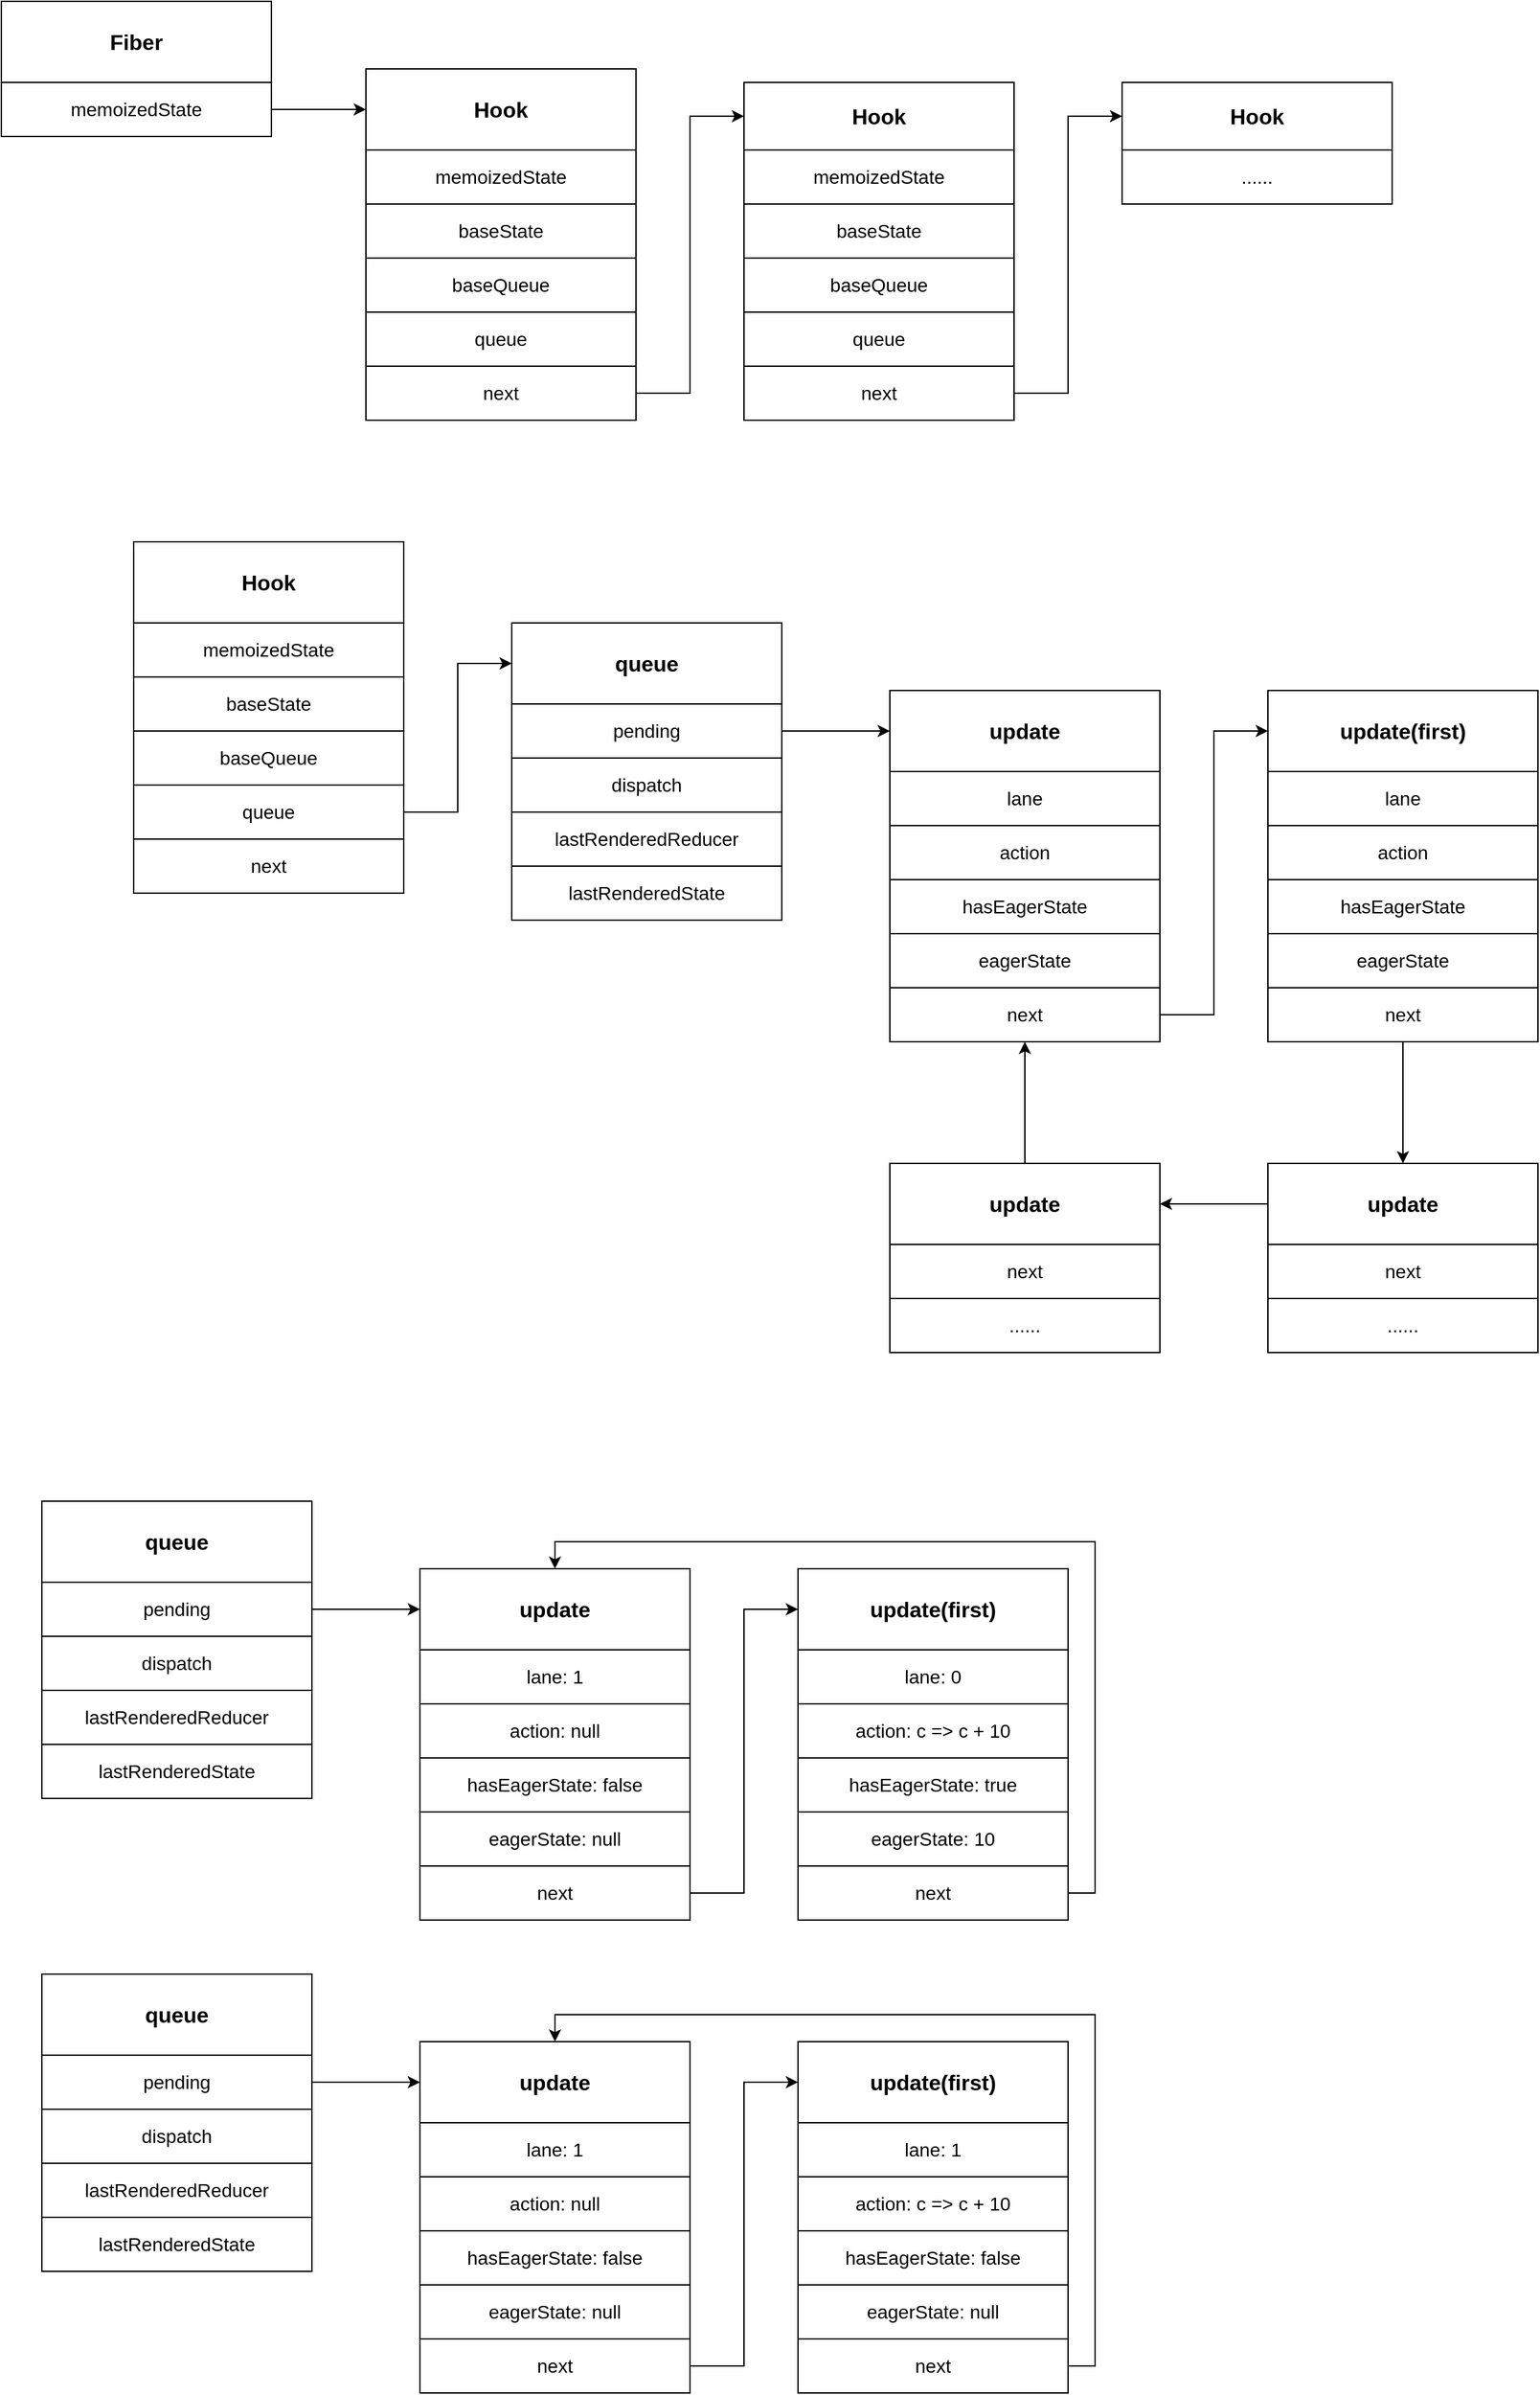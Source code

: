 <mxfile version="16.1.0" type="github">
  <diagram id="wmQCY8qJL-dyslhDrxCW" name="Page-1">
    <mxGraphModel dx="1248" dy="804" grid="0" gridSize="10" guides="1" tooltips="1" connect="1" arrows="1" fold="1" page="1" pageScale="1" pageWidth="2339" pageHeight="3300" math="0" shadow="0">
      <root>
        <mxCell id="0" />
        <mxCell id="1" parent="0" />
        <mxCell id="0jPFI7pGjnbCgKfN27kb-1" value="Fiber" style="rounded=0;whiteSpace=wrap;html=1;verticalAlign=middle;fontSize=16;fontStyle=1" parent="1" vertex="1">
          <mxGeometry x="10" y="220" width="200" height="60" as="geometry" />
        </mxCell>
        <mxCell id="0jPFI7pGjnbCgKfN27kb-62" style="edgeStyle=orthogonalEdgeStyle;rounded=0;orthogonalLoop=1;jettySize=auto;html=1;exitX=1;exitY=0.5;exitDx=0;exitDy=0;entryX=0;entryY=0.5;entryDx=0;entryDy=0;fontSize=14;" parent="1" source="0jPFI7pGjnbCgKfN27kb-2" target="0jPFI7pGjnbCgKfN27kb-5" edge="1">
          <mxGeometry relative="1" as="geometry" />
        </mxCell>
        <mxCell id="0jPFI7pGjnbCgKfN27kb-2" value="memoizedState" style="rounded=0;whiteSpace=wrap;html=1;fontSize=14;" parent="1" vertex="1">
          <mxGeometry x="10" y="280" width="200" height="40" as="geometry" />
        </mxCell>
        <mxCell id="0jPFI7pGjnbCgKfN27kb-5" value="Hook" style="rounded=0;whiteSpace=wrap;html=1;verticalAlign=middle;fontSize=16;fontStyle=1" parent="1" vertex="1">
          <mxGeometry x="280" y="270" width="200" height="60" as="geometry" />
        </mxCell>
        <mxCell id="0jPFI7pGjnbCgKfN27kb-6" value="memoizedState" style="rounded=0;whiteSpace=wrap;html=1;fontSize=14;" parent="1" vertex="1">
          <mxGeometry x="280" y="330" width="200" height="40" as="geometry" />
        </mxCell>
        <mxCell id="0jPFI7pGjnbCgKfN27kb-52" value="baseState" style="rounded=0;whiteSpace=wrap;html=1;fontSize=14;" parent="1" vertex="1">
          <mxGeometry x="280" y="370" width="200" height="40" as="geometry" />
        </mxCell>
        <mxCell id="0jPFI7pGjnbCgKfN27kb-53" value="baseQueue" style="rounded=0;whiteSpace=wrap;html=1;fontSize=14;" parent="1" vertex="1">
          <mxGeometry x="280" y="410" width="200" height="40" as="geometry" />
        </mxCell>
        <mxCell id="0jPFI7pGjnbCgKfN27kb-54" value="queue" style="rounded=0;whiteSpace=wrap;html=1;fontSize=14;" parent="1" vertex="1">
          <mxGeometry x="280" y="450" width="200" height="40" as="geometry" />
        </mxCell>
        <mxCell id="0jPFI7pGjnbCgKfN27kb-63" style="edgeStyle=orthogonalEdgeStyle;rounded=0;orthogonalLoop=1;jettySize=auto;html=1;exitX=1;exitY=0.5;exitDx=0;exitDy=0;entryX=0;entryY=0.5;entryDx=0;entryDy=0;fontSize=14;" parent="1" source="0jPFI7pGjnbCgKfN27kb-55" target="0jPFI7pGjnbCgKfN27kb-56" edge="1">
          <mxGeometry relative="1" as="geometry" />
        </mxCell>
        <mxCell id="0jPFI7pGjnbCgKfN27kb-55" value="next" style="rounded=0;whiteSpace=wrap;html=1;fontSize=14;" parent="1" vertex="1">
          <mxGeometry x="280" y="490" width="200" height="40" as="geometry" />
        </mxCell>
        <mxCell id="0jPFI7pGjnbCgKfN27kb-56" value="Hook" style="rounded=0;whiteSpace=wrap;html=1;verticalAlign=middle;fontSize=16;fontStyle=1" parent="1" vertex="1">
          <mxGeometry x="560" y="280" width="200" height="50" as="geometry" />
        </mxCell>
        <mxCell id="0jPFI7pGjnbCgKfN27kb-57" value="memoizedState" style="rounded=0;whiteSpace=wrap;html=1;fontSize=14;" parent="1" vertex="1">
          <mxGeometry x="560" y="330" width="200" height="40" as="geometry" />
        </mxCell>
        <mxCell id="0jPFI7pGjnbCgKfN27kb-58" value="baseState" style="rounded=0;whiteSpace=wrap;html=1;fontSize=14;" parent="1" vertex="1">
          <mxGeometry x="560" y="370" width="200" height="40" as="geometry" />
        </mxCell>
        <mxCell id="0jPFI7pGjnbCgKfN27kb-59" value="baseQueue" style="rounded=0;whiteSpace=wrap;html=1;fontSize=14;" parent="1" vertex="1">
          <mxGeometry x="560" y="410" width="200" height="40" as="geometry" />
        </mxCell>
        <mxCell id="0jPFI7pGjnbCgKfN27kb-60" value="queue" style="rounded=0;whiteSpace=wrap;html=1;fontSize=14;" parent="1" vertex="1">
          <mxGeometry x="560" y="450" width="200" height="40" as="geometry" />
        </mxCell>
        <mxCell id="0jPFI7pGjnbCgKfN27kb-70" style="edgeStyle=orthogonalEdgeStyle;rounded=0;orthogonalLoop=1;jettySize=auto;html=1;exitX=1;exitY=0.5;exitDx=0;exitDy=0;entryX=0;entryY=0.5;entryDx=0;entryDy=0;fontSize=14;" parent="1" source="0jPFI7pGjnbCgKfN27kb-61" target="0jPFI7pGjnbCgKfN27kb-64" edge="1">
          <mxGeometry relative="1" as="geometry" />
        </mxCell>
        <mxCell id="0jPFI7pGjnbCgKfN27kb-61" value="next" style="rounded=0;whiteSpace=wrap;html=1;fontSize=14;" parent="1" vertex="1">
          <mxGeometry x="560" y="490" width="200" height="40" as="geometry" />
        </mxCell>
        <mxCell id="0jPFI7pGjnbCgKfN27kb-64" value="Hook" style="rounded=0;whiteSpace=wrap;html=1;verticalAlign=middle;fontSize=16;fontStyle=1" parent="1" vertex="1">
          <mxGeometry x="840" y="280" width="200" height="50" as="geometry" />
        </mxCell>
        <mxCell id="0jPFI7pGjnbCgKfN27kb-65" value="......" style="rounded=0;whiteSpace=wrap;html=1;fontSize=14;" parent="1" vertex="1">
          <mxGeometry x="840" y="330" width="200" height="40" as="geometry" />
        </mxCell>
        <mxCell id="YZ4KDMcBU5Q-6lFASi-J-4" value="queue" style="rounded=0;whiteSpace=wrap;html=1;verticalAlign=middle;fontSize=16;fontStyle=1" parent="1" vertex="1">
          <mxGeometry x="388" y="680" width="200" height="60" as="geometry" />
        </mxCell>
        <mxCell id="YZ4KDMcBU5Q-6lFASi-J-5" style="edgeStyle=orthogonalEdgeStyle;rounded=0;orthogonalLoop=1;jettySize=auto;html=1;exitX=1;exitY=0.5;exitDx=0;exitDy=0;entryX=0;entryY=0.5;entryDx=0;entryDy=0;fontSize=14;" parent="1" source="YZ4KDMcBU5Q-6lFASi-J-6" target="YZ4KDMcBU5Q-6lFASi-J-7" edge="1">
          <mxGeometry relative="1" as="geometry" />
        </mxCell>
        <mxCell id="YZ4KDMcBU5Q-6lFASi-J-6" value="pending" style="rounded=0;whiteSpace=wrap;html=1;fontSize=14;" parent="1" vertex="1">
          <mxGeometry x="388" y="740" width="200" height="40" as="geometry" />
        </mxCell>
        <mxCell id="YZ4KDMcBU5Q-6lFASi-J-7" value="update" style="rounded=0;whiteSpace=wrap;html=1;verticalAlign=middle;fontSize=16;fontStyle=1" parent="1" vertex="1">
          <mxGeometry x="668" y="730" width="200" height="60" as="geometry" />
        </mxCell>
        <mxCell id="YZ4KDMcBU5Q-6lFASi-J-8" value="action" style="rounded=0;whiteSpace=wrap;html=1;fontSize=14;" parent="1" vertex="1">
          <mxGeometry x="668" y="830" width="200" height="40" as="geometry" />
        </mxCell>
        <mxCell id="YZ4KDMcBU5Q-6lFASi-J-9" value="hasEagerState" style="rounded=0;whiteSpace=wrap;html=1;fontSize=14;" parent="1" vertex="1">
          <mxGeometry x="668" y="870" width="200" height="40" as="geometry" />
        </mxCell>
        <mxCell id="YZ4KDMcBU5Q-6lFASi-J-10" value="eagerState" style="rounded=0;whiteSpace=wrap;html=1;fontSize=14;" parent="1" vertex="1">
          <mxGeometry x="668" y="910" width="200" height="40" as="geometry" />
        </mxCell>
        <mxCell id="OQ-GW6IakOBJYMvynz-n-18" style="edgeStyle=orthogonalEdgeStyle;rounded=0;orthogonalLoop=1;jettySize=auto;html=1;exitX=1;exitY=0.5;exitDx=0;exitDy=0;entryX=0;entryY=0.5;entryDx=0;entryDy=0;" edge="1" parent="1" source="YZ4KDMcBU5Q-6lFASi-J-11" target="OQ-GW6IakOBJYMvynz-n-2">
          <mxGeometry relative="1" as="geometry" />
        </mxCell>
        <mxCell id="YZ4KDMcBU5Q-6lFASi-J-11" value="next" style="rounded=0;whiteSpace=wrap;html=1;fontSize=14;" parent="1" vertex="1">
          <mxGeometry x="668" y="950" width="200" height="40" as="geometry" />
        </mxCell>
        <mxCell id="YZ4KDMcBU5Q-6lFASi-J-25" value="dispatch" style="rounded=0;whiteSpace=wrap;html=1;fontSize=14;" parent="1" vertex="1">
          <mxGeometry x="388" y="780" width="200" height="40" as="geometry" />
        </mxCell>
        <mxCell id="YZ4KDMcBU5Q-6lFASi-J-26" value="lastRenderedReducer" style="rounded=0;whiteSpace=wrap;html=1;fontSize=14;" parent="1" vertex="1">
          <mxGeometry x="388" y="820" width="200" height="40" as="geometry" />
        </mxCell>
        <mxCell id="YZ4KDMcBU5Q-6lFASi-J-27" value="lastRenderedState" style="rounded=0;whiteSpace=wrap;html=1;fontSize=14;" parent="1" vertex="1">
          <mxGeometry x="388" y="860" width="200" height="40" as="geometry" />
        </mxCell>
        <mxCell id="OQ-GW6IakOBJYMvynz-n-1" value="lane" style="rounded=0;whiteSpace=wrap;html=1;fontSize=14;" vertex="1" parent="1">
          <mxGeometry x="668" y="790" width="200" height="40" as="geometry" />
        </mxCell>
        <mxCell id="OQ-GW6IakOBJYMvynz-n-2" value="update(first)" style="rounded=0;whiteSpace=wrap;html=1;verticalAlign=middle;fontSize=16;fontStyle=1" vertex="1" parent="1">
          <mxGeometry x="948" y="730" width="200" height="60" as="geometry" />
        </mxCell>
        <mxCell id="OQ-GW6IakOBJYMvynz-n-3" value="action" style="rounded=0;whiteSpace=wrap;html=1;fontSize=14;" vertex="1" parent="1">
          <mxGeometry x="948" y="830" width="200" height="40" as="geometry" />
        </mxCell>
        <mxCell id="OQ-GW6IakOBJYMvynz-n-4" value="hasEagerState" style="rounded=0;whiteSpace=wrap;html=1;fontSize=14;" vertex="1" parent="1">
          <mxGeometry x="948" y="870" width="200" height="40" as="geometry" />
        </mxCell>
        <mxCell id="OQ-GW6IakOBJYMvynz-n-5" value="eagerState" style="rounded=0;whiteSpace=wrap;html=1;fontSize=14;" vertex="1" parent="1">
          <mxGeometry x="948" y="910" width="200" height="40" as="geometry" />
        </mxCell>
        <mxCell id="OQ-GW6IakOBJYMvynz-n-22" style="edgeStyle=orthogonalEdgeStyle;rounded=0;orthogonalLoop=1;jettySize=auto;html=1;exitX=0.5;exitY=1;exitDx=0;exitDy=0;entryX=0.5;entryY=0;entryDx=0;entryDy=0;" edge="1" parent="1" source="OQ-GW6IakOBJYMvynz-n-6" target="OQ-GW6IakOBJYMvynz-n-15">
          <mxGeometry relative="1" as="geometry" />
        </mxCell>
        <mxCell id="OQ-GW6IakOBJYMvynz-n-6" value="next" style="rounded=0;whiteSpace=wrap;html=1;fontSize=14;" vertex="1" parent="1">
          <mxGeometry x="948" y="950" width="200" height="40" as="geometry" />
        </mxCell>
        <mxCell id="OQ-GW6IakOBJYMvynz-n-7" value="lane" style="rounded=0;whiteSpace=wrap;html=1;fontSize=14;" vertex="1" parent="1">
          <mxGeometry x="948" y="790" width="200" height="40" as="geometry" />
        </mxCell>
        <mxCell id="OQ-GW6IakOBJYMvynz-n-21" style="edgeStyle=orthogonalEdgeStyle;rounded=0;orthogonalLoop=1;jettySize=auto;html=1;exitX=0.5;exitY=0;exitDx=0;exitDy=0;entryX=0.5;entryY=1;entryDx=0;entryDy=0;" edge="1" parent="1" source="OQ-GW6IakOBJYMvynz-n-8" target="YZ4KDMcBU5Q-6lFASi-J-11">
          <mxGeometry relative="1" as="geometry" />
        </mxCell>
        <mxCell id="OQ-GW6IakOBJYMvynz-n-8" value="update" style="rounded=0;whiteSpace=wrap;html=1;verticalAlign=middle;fontSize=16;fontStyle=1" vertex="1" parent="1">
          <mxGeometry x="668" y="1080" width="200" height="60" as="geometry" />
        </mxCell>
        <mxCell id="OQ-GW6IakOBJYMvynz-n-12" value="next" style="rounded=0;whiteSpace=wrap;html=1;fontSize=14;" vertex="1" parent="1">
          <mxGeometry x="668" y="1140" width="200" height="40" as="geometry" />
        </mxCell>
        <mxCell id="OQ-GW6IakOBJYMvynz-n-14" value="......" style="rounded=0;whiteSpace=wrap;html=1;fontSize=14;" vertex="1" parent="1">
          <mxGeometry x="668" y="1180" width="200" height="40" as="geometry" />
        </mxCell>
        <mxCell id="OQ-GW6IakOBJYMvynz-n-20" style="edgeStyle=orthogonalEdgeStyle;rounded=0;orthogonalLoop=1;jettySize=auto;html=1;exitX=0;exitY=0.5;exitDx=0;exitDy=0;entryX=1;entryY=0.5;entryDx=0;entryDy=0;" edge="1" parent="1" source="OQ-GW6IakOBJYMvynz-n-15" target="OQ-GW6IakOBJYMvynz-n-8">
          <mxGeometry relative="1" as="geometry" />
        </mxCell>
        <mxCell id="OQ-GW6IakOBJYMvynz-n-15" value="update" style="rounded=0;whiteSpace=wrap;html=1;verticalAlign=middle;fontSize=16;fontStyle=1" vertex="1" parent="1">
          <mxGeometry x="948" y="1080" width="200" height="60" as="geometry" />
        </mxCell>
        <mxCell id="OQ-GW6IakOBJYMvynz-n-16" value="next" style="rounded=0;whiteSpace=wrap;html=1;fontSize=14;" vertex="1" parent="1">
          <mxGeometry x="948" y="1140" width="200" height="40" as="geometry" />
        </mxCell>
        <mxCell id="OQ-GW6IakOBJYMvynz-n-17" value="......" style="rounded=0;whiteSpace=wrap;html=1;fontSize=14;" vertex="1" parent="1">
          <mxGeometry x="948" y="1180" width="200" height="40" as="geometry" />
        </mxCell>
        <mxCell id="OQ-GW6IakOBJYMvynz-n-23" value="queue" style="rounded=0;whiteSpace=wrap;html=1;verticalAlign=middle;fontSize=16;fontStyle=1" vertex="1" parent="1">
          <mxGeometry x="40" y="1330" width="200" height="60" as="geometry" />
        </mxCell>
        <mxCell id="OQ-GW6IakOBJYMvynz-n-24" style="edgeStyle=orthogonalEdgeStyle;rounded=0;orthogonalLoop=1;jettySize=auto;html=1;exitX=1;exitY=0.5;exitDx=0;exitDy=0;entryX=0;entryY=0.5;entryDx=0;entryDy=0;fontSize=14;" edge="1" parent="1" source="OQ-GW6IakOBJYMvynz-n-25" target="OQ-GW6IakOBJYMvynz-n-26">
          <mxGeometry relative="1" as="geometry" />
        </mxCell>
        <mxCell id="OQ-GW6IakOBJYMvynz-n-25" value="pending" style="rounded=0;whiteSpace=wrap;html=1;fontSize=14;" vertex="1" parent="1">
          <mxGeometry x="40" y="1390" width="200" height="40" as="geometry" />
        </mxCell>
        <mxCell id="OQ-GW6IakOBJYMvynz-n-26" value="update" style="rounded=0;whiteSpace=wrap;html=1;verticalAlign=middle;fontSize=16;fontStyle=1" vertex="1" parent="1">
          <mxGeometry x="320" y="1380" width="200" height="60" as="geometry" />
        </mxCell>
        <mxCell id="OQ-GW6IakOBJYMvynz-n-27" value="action: null" style="rounded=0;whiteSpace=wrap;html=1;fontSize=14;" vertex="1" parent="1">
          <mxGeometry x="320" y="1480" width="200" height="40" as="geometry" />
        </mxCell>
        <mxCell id="OQ-GW6IakOBJYMvynz-n-28" value="hasEagerState: false" style="rounded=0;whiteSpace=wrap;html=1;fontSize=14;" vertex="1" parent="1">
          <mxGeometry x="320" y="1520" width="200" height="40" as="geometry" />
        </mxCell>
        <mxCell id="OQ-GW6IakOBJYMvynz-n-29" value="eagerState: null" style="rounded=0;whiteSpace=wrap;html=1;fontSize=14;" vertex="1" parent="1">
          <mxGeometry x="320" y="1560" width="200" height="40" as="geometry" />
        </mxCell>
        <mxCell id="OQ-GW6IakOBJYMvynz-n-30" style="edgeStyle=orthogonalEdgeStyle;rounded=0;orthogonalLoop=1;jettySize=auto;html=1;exitX=1;exitY=0.5;exitDx=0;exitDy=0;entryX=0;entryY=0.5;entryDx=0;entryDy=0;" edge="1" parent="1" source="OQ-GW6IakOBJYMvynz-n-31" target="OQ-GW6IakOBJYMvynz-n-36">
          <mxGeometry relative="1" as="geometry" />
        </mxCell>
        <mxCell id="OQ-GW6IakOBJYMvynz-n-31" value="next" style="rounded=0;whiteSpace=wrap;html=1;fontSize=14;" vertex="1" parent="1">
          <mxGeometry x="320" y="1600" width="200" height="40" as="geometry" />
        </mxCell>
        <mxCell id="OQ-GW6IakOBJYMvynz-n-32" value="dispatch" style="rounded=0;whiteSpace=wrap;html=1;fontSize=14;" vertex="1" parent="1">
          <mxGeometry x="40" y="1430" width="200" height="40" as="geometry" />
        </mxCell>
        <mxCell id="OQ-GW6IakOBJYMvynz-n-33" value="lastRenderedReducer" style="rounded=0;whiteSpace=wrap;html=1;fontSize=14;" vertex="1" parent="1">
          <mxGeometry x="40" y="1470" width="200" height="40" as="geometry" />
        </mxCell>
        <mxCell id="OQ-GW6IakOBJYMvynz-n-34" value="lastRenderedState" style="rounded=0;whiteSpace=wrap;html=1;fontSize=14;" vertex="1" parent="1">
          <mxGeometry x="40" y="1510" width="200" height="40" as="geometry" />
        </mxCell>
        <mxCell id="OQ-GW6IakOBJYMvynz-n-35" value="lane: 1" style="rounded=0;whiteSpace=wrap;html=1;fontSize=14;" vertex="1" parent="1">
          <mxGeometry x="320" y="1440" width="200" height="40" as="geometry" />
        </mxCell>
        <mxCell id="OQ-GW6IakOBJYMvynz-n-36" value="update(first)" style="rounded=0;whiteSpace=wrap;html=1;verticalAlign=middle;fontSize=16;fontStyle=1" vertex="1" parent="1">
          <mxGeometry x="600" y="1380" width="200" height="60" as="geometry" />
        </mxCell>
        <mxCell id="OQ-GW6IakOBJYMvynz-n-37" value="action: c =&amp;gt; c + 10" style="rounded=0;whiteSpace=wrap;html=1;fontSize=14;" vertex="1" parent="1">
          <mxGeometry x="600" y="1480" width="200" height="40" as="geometry" />
        </mxCell>
        <mxCell id="OQ-GW6IakOBJYMvynz-n-38" value="hasEagerState: true" style="rounded=0;whiteSpace=wrap;html=1;fontSize=14;" vertex="1" parent="1">
          <mxGeometry x="600" y="1520" width="200" height="40" as="geometry" />
        </mxCell>
        <mxCell id="OQ-GW6IakOBJYMvynz-n-39" value="eagerState: 10" style="rounded=0;whiteSpace=wrap;html=1;fontSize=14;" vertex="1" parent="1">
          <mxGeometry x="600" y="1560" width="200" height="40" as="geometry" />
        </mxCell>
        <mxCell id="OQ-GW6IakOBJYMvynz-n-51" style="edgeStyle=orthogonalEdgeStyle;rounded=0;orthogonalLoop=1;jettySize=auto;html=1;exitX=1;exitY=0.5;exitDx=0;exitDy=0;entryX=0.5;entryY=0;entryDx=0;entryDy=0;" edge="1" parent="1" source="OQ-GW6IakOBJYMvynz-n-41" target="OQ-GW6IakOBJYMvynz-n-26">
          <mxGeometry relative="1" as="geometry" />
        </mxCell>
        <mxCell id="OQ-GW6IakOBJYMvynz-n-41" value="next" style="rounded=0;whiteSpace=wrap;html=1;fontSize=14;" vertex="1" parent="1">
          <mxGeometry x="600" y="1600" width="200" height="40" as="geometry" />
        </mxCell>
        <mxCell id="OQ-GW6IakOBJYMvynz-n-42" value="lane: 0" style="rounded=0;whiteSpace=wrap;html=1;fontSize=14;" vertex="1" parent="1">
          <mxGeometry x="600" y="1440" width="200" height="40" as="geometry" />
        </mxCell>
        <mxCell id="OQ-GW6IakOBJYMvynz-n-52" value="queue" style="rounded=0;whiteSpace=wrap;html=1;verticalAlign=middle;fontSize=16;fontStyle=1" vertex="1" parent="1">
          <mxGeometry x="40" y="1680" width="200" height="60" as="geometry" />
        </mxCell>
        <mxCell id="OQ-GW6IakOBJYMvynz-n-53" style="edgeStyle=orthogonalEdgeStyle;rounded=0;orthogonalLoop=1;jettySize=auto;html=1;exitX=1;exitY=0.5;exitDx=0;exitDy=0;entryX=0;entryY=0.5;entryDx=0;entryDy=0;fontSize=14;" edge="1" parent="1" source="OQ-GW6IakOBJYMvynz-n-54" target="OQ-GW6IakOBJYMvynz-n-55">
          <mxGeometry relative="1" as="geometry" />
        </mxCell>
        <mxCell id="OQ-GW6IakOBJYMvynz-n-54" value="pending" style="rounded=0;whiteSpace=wrap;html=1;fontSize=14;" vertex="1" parent="1">
          <mxGeometry x="40" y="1740" width="200" height="40" as="geometry" />
        </mxCell>
        <mxCell id="OQ-GW6IakOBJYMvynz-n-55" value="update" style="rounded=0;whiteSpace=wrap;html=1;verticalAlign=middle;fontSize=16;fontStyle=1" vertex="1" parent="1">
          <mxGeometry x="320" y="1730" width="200" height="60" as="geometry" />
        </mxCell>
        <mxCell id="OQ-GW6IakOBJYMvynz-n-56" value="action: null" style="rounded=0;whiteSpace=wrap;html=1;fontSize=14;" vertex="1" parent="1">
          <mxGeometry x="320" y="1830" width="200" height="40" as="geometry" />
        </mxCell>
        <mxCell id="OQ-GW6IakOBJYMvynz-n-57" value="hasEagerState: false" style="rounded=0;whiteSpace=wrap;html=1;fontSize=14;" vertex="1" parent="1">
          <mxGeometry x="320" y="1870" width="200" height="40" as="geometry" />
        </mxCell>
        <mxCell id="OQ-GW6IakOBJYMvynz-n-58" value="eagerState: null" style="rounded=0;whiteSpace=wrap;html=1;fontSize=14;" vertex="1" parent="1">
          <mxGeometry x="320" y="1910" width="200" height="40" as="geometry" />
        </mxCell>
        <mxCell id="OQ-GW6IakOBJYMvynz-n-59" style="edgeStyle=orthogonalEdgeStyle;rounded=0;orthogonalLoop=1;jettySize=auto;html=1;exitX=1;exitY=0.5;exitDx=0;exitDy=0;entryX=0;entryY=0.5;entryDx=0;entryDy=0;" edge="1" parent="1" source="OQ-GW6IakOBJYMvynz-n-60" target="OQ-GW6IakOBJYMvynz-n-65">
          <mxGeometry relative="1" as="geometry" />
        </mxCell>
        <mxCell id="OQ-GW6IakOBJYMvynz-n-60" value="next" style="rounded=0;whiteSpace=wrap;html=1;fontSize=14;" vertex="1" parent="1">
          <mxGeometry x="320" y="1950" width="200" height="40" as="geometry" />
        </mxCell>
        <mxCell id="OQ-GW6IakOBJYMvynz-n-61" value="dispatch" style="rounded=0;whiteSpace=wrap;html=1;fontSize=14;" vertex="1" parent="1">
          <mxGeometry x="40" y="1780" width="200" height="40" as="geometry" />
        </mxCell>
        <mxCell id="OQ-GW6IakOBJYMvynz-n-62" value="lastRenderedReducer" style="rounded=0;whiteSpace=wrap;html=1;fontSize=14;" vertex="1" parent="1">
          <mxGeometry x="40" y="1820" width="200" height="40" as="geometry" />
        </mxCell>
        <mxCell id="OQ-GW6IakOBJYMvynz-n-63" value="lastRenderedState" style="rounded=0;whiteSpace=wrap;html=1;fontSize=14;" vertex="1" parent="1">
          <mxGeometry x="40" y="1860" width="200" height="40" as="geometry" />
        </mxCell>
        <mxCell id="OQ-GW6IakOBJYMvynz-n-64" value="lane: 1" style="rounded=0;whiteSpace=wrap;html=1;fontSize=14;" vertex="1" parent="1">
          <mxGeometry x="320" y="1790" width="200" height="40" as="geometry" />
        </mxCell>
        <mxCell id="OQ-GW6IakOBJYMvynz-n-65" value="update(first)" style="rounded=0;whiteSpace=wrap;html=1;verticalAlign=middle;fontSize=16;fontStyle=1" vertex="1" parent="1">
          <mxGeometry x="600" y="1730" width="200" height="60" as="geometry" />
        </mxCell>
        <mxCell id="OQ-GW6IakOBJYMvynz-n-66" value="action: c =&amp;gt; c + 10" style="rounded=0;whiteSpace=wrap;html=1;fontSize=14;" vertex="1" parent="1">
          <mxGeometry x="600" y="1830" width="200" height="40" as="geometry" />
        </mxCell>
        <mxCell id="OQ-GW6IakOBJYMvynz-n-67" value="hasEagerState: false" style="rounded=0;whiteSpace=wrap;html=1;fontSize=14;" vertex="1" parent="1">
          <mxGeometry x="600" y="1870" width="200" height="40" as="geometry" />
        </mxCell>
        <mxCell id="OQ-GW6IakOBJYMvynz-n-68" value="eagerState: null" style="rounded=0;whiteSpace=wrap;html=1;fontSize=14;" vertex="1" parent="1">
          <mxGeometry x="600" y="1910" width="200" height="40" as="geometry" />
        </mxCell>
        <mxCell id="OQ-GW6IakOBJYMvynz-n-69" style="edgeStyle=orthogonalEdgeStyle;rounded=0;orthogonalLoop=1;jettySize=auto;html=1;exitX=1;exitY=0.5;exitDx=0;exitDy=0;entryX=0.5;entryY=0;entryDx=0;entryDy=0;" edge="1" parent="1" source="OQ-GW6IakOBJYMvynz-n-70" target="OQ-GW6IakOBJYMvynz-n-55">
          <mxGeometry relative="1" as="geometry" />
        </mxCell>
        <mxCell id="OQ-GW6IakOBJYMvynz-n-70" value="next" style="rounded=0;whiteSpace=wrap;html=1;fontSize=14;" vertex="1" parent="1">
          <mxGeometry x="600" y="1950" width="200" height="40" as="geometry" />
        </mxCell>
        <mxCell id="OQ-GW6IakOBJYMvynz-n-71" value="lane: 1" style="rounded=0;whiteSpace=wrap;html=1;fontSize=14;" vertex="1" parent="1">
          <mxGeometry x="600" y="1790" width="200" height="40" as="geometry" />
        </mxCell>
        <mxCell id="OQ-GW6IakOBJYMvynz-n-72" value="Hook" style="rounded=0;whiteSpace=wrap;html=1;verticalAlign=middle;fontSize=16;fontStyle=1" vertex="1" parent="1">
          <mxGeometry x="108" y="620" width="200" height="60" as="geometry" />
        </mxCell>
        <mxCell id="OQ-GW6IakOBJYMvynz-n-73" value="memoizedState" style="rounded=0;whiteSpace=wrap;html=1;fontSize=14;" vertex="1" parent="1">
          <mxGeometry x="108" y="680" width="200" height="40" as="geometry" />
        </mxCell>
        <mxCell id="OQ-GW6IakOBJYMvynz-n-74" value="baseState" style="rounded=0;whiteSpace=wrap;html=1;fontSize=14;" vertex="1" parent="1">
          <mxGeometry x="108" y="720" width="200" height="40" as="geometry" />
        </mxCell>
        <mxCell id="OQ-GW6IakOBJYMvynz-n-75" value="baseQueue" style="rounded=0;whiteSpace=wrap;html=1;fontSize=14;" vertex="1" parent="1">
          <mxGeometry x="108" y="760" width="200" height="40" as="geometry" />
        </mxCell>
        <mxCell id="OQ-GW6IakOBJYMvynz-n-78" style="edgeStyle=orthogonalEdgeStyle;rounded=0;orthogonalLoop=1;jettySize=auto;html=1;exitX=1;exitY=0.5;exitDx=0;exitDy=0;entryX=0;entryY=0.5;entryDx=0;entryDy=0;" edge="1" parent="1" source="OQ-GW6IakOBJYMvynz-n-76" target="YZ4KDMcBU5Q-6lFASi-J-4">
          <mxGeometry relative="1" as="geometry" />
        </mxCell>
        <mxCell id="OQ-GW6IakOBJYMvynz-n-76" value="queue" style="rounded=0;whiteSpace=wrap;html=1;fontSize=14;" vertex="1" parent="1">
          <mxGeometry x="108" y="800" width="200" height="40" as="geometry" />
        </mxCell>
        <mxCell id="OQ-GW6IakOBJYMvynz-n-77" value="next" style="rounded=0;whiteSpace=wrap;html=1;fontSize=14;" vertex="1" parent="1">
          <mxGeometry x="108" y="840" width="200" height="40" as="geometry" />
        </mxCell>
      </root>
    </mxGraphModel>
  </diagram>
</mxfile>
